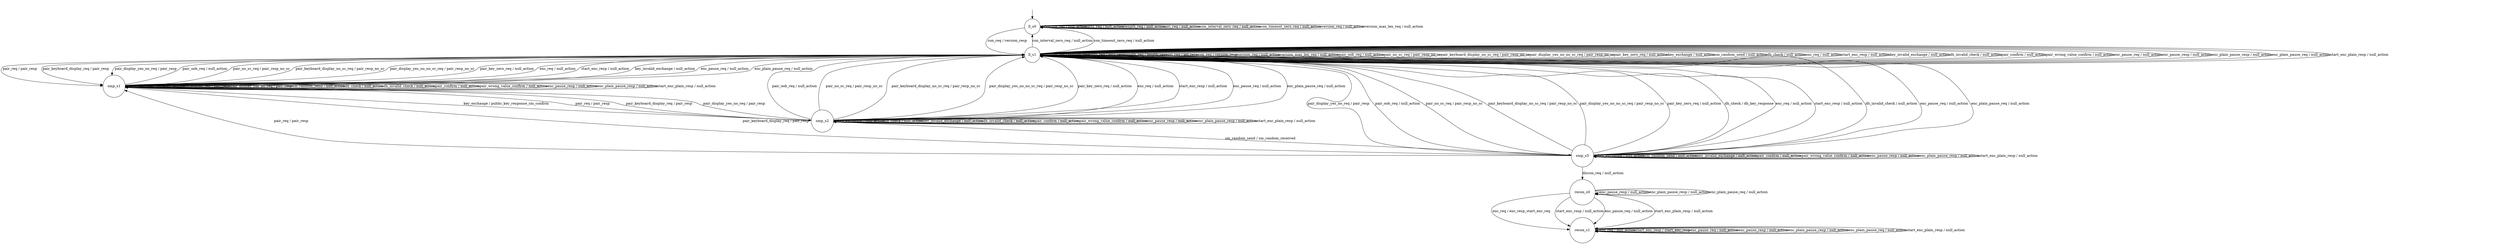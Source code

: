 digraph g {
__start0 [label="" shape="none"];

	ll_s0 [shape="circle" label="ll_s0"];
	ll_s1 [shape="circle" label="ll_s1"];
	smp_s1 [shape="circle" label="smp_s1"];
	smp_s2 [shape="circle" label="smp_s2"];
	smp_s3 [shape="circle" label="smp_s3"];
	recon_s0 [shape="circle" label="recon_s0"];
	recon_s1 [shape="circle" label="recon_s1"];

	ll_s0 -> ll_s0 [label="feature_req / null_action"];
	ll_s0 -> ll_s0 [label="mtu_req / null_action"];
	ll_s0 -> ll_s0 [label="length_req / null_action"];
	ll_s0 -> ll_s0 [label="pri_req / null_action"];
	ll_s0 -> ll_s1 [label="con_req / version_resp"];
	ll_s0 -> ll_s0 [label="con_interval_zero_req / null_action"];
	ll_s0 -> ll_s0 [label="con_timeout_zero_req / null_action"];
	ll_s0 -> ll_s0 [label="version_req / null_action"];
	ll_s0 -> ll_s0 [label="version_max_len_req / null_action"];

	ll_s1 -> ll_s1 [label="feature_req / feature_resp"];
	ll_s1 -> ll_s1 [label="mtu_req / mtu_resp"];
	ll_s1 -> ll_s1 [label="length_req / length_resp"];
	ll_s1 -> ll_s1 [label="pri_req / pri_resp"];
	ll_s1 -> ll_s1 [label="con_req / version_resp"];
	ll_s1 -> ll_s0 [label="con_interval_zero_req / null_action"];
	ll_s1 -> ll_s0 [label="con_timeout_zero_req / null_action"];
	ll_s1 -> ll_s1 [label="version_req / null_action"];
	ll_s1 -> ll_s1 [label="version_max_len_req / null_action"];
	ll_s1 -> smp_s1 [label="pair_req / pair_resp"];
	ll_s1 -> smp_s1 [label="pair_keyboard_display_req / pair_resp"];
	ll_s1 -> smp_s1 [label="pair_display_yes_no_req / pair_resp"];
	ll_s1 -> ll_s1 [label="pair_oob_req / null_action"];
	ll_s1 -> ll_s1 [label="pair_no_sc_req / pair_resp_no_sc"];
	ll_s1 -> ll_s1 [label="pair_keyboard_display_no_sc_req / pair_resp_no_sc"];
	ll_s1 -> ll_s1 [label="pair_display_yes_no_no_sc_req / pair_resp_no_sc"];
	ll_s1 -> ll_s1 [label="pair_key_zero_req / null_action"];
	ll_s1 -> ll_s1 [label="key_exchange / null_action"];
	ll_s1 -> ll_s1 [label="sm_random_send / null_action"];
	ll_s1 -> ll_s1 [label="dh_check / null_action"];
	ll_s1 -> ll_s1 [label="enc_req / null_action"];
	ll_s1 -> ll_s1 [label="start_enc_resp / null_action"];
	ll_s1 -> ll_s1 [label="key_invalid_exchange / null_action"];
	ll_s1 -> ll_s1 [label="dh_invalid_check / null_action"];
	ll_s1 -> ll_s1 [label="pair_confirm / null_action"];
	ll_s1 -> ll_s1 [label="pair_wrong_value_confirm / null_action"];
	ll_s1 -> ll_s1 [label="enc_pause_req / null_action"];
	ll_s1 -> ll_s1 [label="enc_pause_resp / null_action"];
	ll_s1 -> ll_s1 [label="enc_plain_pause_resp / null_action"];
	ll_s1 -> ll_s1 [label="enc_plain_pause_req / null_action"];
	ll_s1 -> ll_s1 [label="start_enc_plain_resp / null_action"];

	smp_s1 -> smp_s1 [label="pair_req / pair_resp"];
	smp_s1 -> smp_s1 [label="pair_keyboard_display_req / pair_resp"];
	smp_s1 -> smp_s1 [label="pair_display_yes_no_req / pair_resp"];
	smp_s1 -> ll_s1 [label="pair_oob_req / null_action"];
	smp_s1 -> ll_s1 [label="pair_no_sc_req / pair_resp_no_sc"];
	smp_s1 -> ll_s1 [label="pair_keyboard_display_no_sc_req / pair_resp_no_sc"];
	smp_s1 -> ll_s1 [label="pair_display_yes_no_no_sc_req / pair_resp_no_sc"];
	smp_s1 -> ll_s1 [label="pair_key_zero_req / null_action"];
	smp_s1 -> smp_s2 [label="key_exchange / public_key_response_sm_confirm"];
	smp_s1 -> smp_s1 [label="sm_random_send / null_action"];
	smp_s1 -> smp_s1 [label="dh_check / null_action"];
	smp_s1 -> ll_s1 [label="enc_req / null_action"];
	smp_s1 -> ll_s1 [label="start_enc_resp / null_action"];
	smp_s1 -> ll_s1 [label="key_invalid_exchange / null_action"];
	smp_s1 -> smp_s1 [label="dh_invalid_check / null_action"];
	smp_s1 -> smp_s1 [label="pair_confirm / null_action"];
	smp_s1 -> smp_s1 [label="pair_wrong_value_confirm / null_action"];
	smp_s1 -> ll_s1 [label="enc_pause_req / null_action"];
	smp_s1 -> smp_s1 [label="enc_pause_resp / null_action"];
	smp_s1 -> smp_s1 [label="enc_plain_pause_resp / null_action"];
	smp_s1 -> ll_s1 [label="enc_plain_pause_req / null_action"];
	smp_s1 -> smp_s1 [label="start_enc_plain_resp / null_action"];

	smp_s2 -> smp_s1 [label="pair_req / pair_resp"];
	smp_s2 -> smp_s1 [label="pair_keyboard_display_req / pair_resp"];
	smp_s2 -> smp_s1 [label="pair_display_yes_no_req / pair_resp"];
	smp_s2 -> ll_s1 [label="pair_oob_req / null_action"];
	smp_s2 -> ll_s1 [label="pair_no_sc_req / pair_resp_no_sc"];
	smp_s2 -> ll_s1 [label="pair_keyboard_display_no_sc_req / pair_resp_no_sc"];
	smp_s2 -> ll_s1 [label="pair_display_yes_no_no_sc_req / pair_resp_no_sc"];
	smp_s2 -> ll_s1 [label="pair_key_zero_req / null_action"];
	smp_s2 -> smp_s2 [label="key_exchange / null_action"];
	smp_s2 -> smp_s3 [label="sm_random_send / sm_random_received"];
	smp_s2 -> smp_s2 [label="dh_check / null_action"];
	smp_s2 -> ll_s1 [label="enc_req / null_action"];
	smp_s2 -> ll_s1 [label="start_enc_resp / null_action"];
	smp_s2 -> smp_s2 [label="key_invalid_exchange / null_action"];
	smp_s2 -> smp_s2 [label="dh_invalid_check / null_action"];
	smp_s2 -> smp_s2 [label="pair_confirm / null_action"];
	smp_s2 -> smp_s2 [label="pair_wrong_value_confirm / null_action"];
	smp_s2 -> ll_s1 [label="enc_pause_req / null_action"];
	smp_s2 -> smp_s2 [label="enc_pause_resp / null_action"];
	smp_s2 -> smp_s2 [label="enc_plain_pause_resp / null_action"];
	smp_s2 -> ll_s1 [label="enc_plain_pause_req / null_action"];
	smp_s2 -> smp_s2 [label="start_enc_plain_resp / null_action"];

	smp_s3 -> smp_s1 [label="pair_req / pair_resp"];
	smp_s3 -> smp_s1 [label="pair_keyboard_display_req / pair_resp"];
	smp_s3 -> ll_s1 [label="pair_display_yes_no_req / pair_resp"];
	smp_s3 -> ll_s1 [label="pair_oob_req / null_action"];
	smp_s3 -> ll_s1 [label="pair_no_sc_req / pair_resp_no_sc"];
	smp_s3 -> ll_s1 [label="pair_keyboard_display_no_sc_req / pair_resp_no_sc"];
	smp_s3 -> ll_s1 [label="pair_display_yes_no_no_sc_req / pair_resp_no_sc"];
	smp_s3 -> ll_s1 [label="pair_key_zero_req / null_action"];
	smp_s3 -> smp_s3 [label="key_exchange / null_action"];
	smp_s3 -> smp_s3 [label="sm_random_send / null_action"];
	smp_s3 -> ll_s1 [label="dh_check / dh_key_response"];
	smp_s3 -> ll_s1 [label="enc_req / null_action"];
	smp_s3 -> ll_s1 [label="start_enc_resp / null_action"];
	smp_s3 -> smp_s3 [label="key_invalid_exchange / null_action"];
	smp_s3 -> ll_s1 [label="dh_invalid_check / null_action"];
	smp_s3 -> smp_s3 [label="pair_confirm / null_action"];
	smp_s3 -> smp_s3 [label="pair_wrong_value_confirm / null_action"];
	smp_s3 -> ll_s1 [label="enc_pause_req / null_action"];
	smp_s3 -> smp_s3 [label="enc_pause_resp / null_action"];
	smp_s3 -> smp_s3 [label="enc_plain_pause_resp / null_action"];
	smp_s3 -> ll_s1 [label="enc_plain_pause_req / null_action"];
	smp_s3 -> smp_s3 [label="start_enc_plain_resp / null_action"];
	smp_s3 -> recon_s0 [label="discon_req / null_action"];

	recon_s0 -> recon_s1 [label="enc_req / enc_resp_start_enc_req"];
	recon_s0 -> recon_s1 [label="start_enc_resp / null_action"];
	recon_s0 -> recon_s1 [label="enc_pause_req / null_action"];
	recon_s0 -> recon_s0 [label="enc_pause_resp / null_action"];
	recon_s0 -> recon_s0 [label="enc_plain_pause_resp / null_action"];
	recon_s0 -> recon_s0 [label="enc_plain_pause_req / null_action"];
	recon_s0 -> recon_s1 [label="start_enc_plain_resp / null_action"];

	recon_s1 -> recon_s1 [label="enc_req / null_action"];
	recon_s1 -> recon_s1 [label="start_enc_resp / start_enc_resp"];
	recon_s1 -> recon_s1 [label="enc_pause_req / null_action"];
	recon_s1 -> recon_s1 [label="enc_pause_resp / null_action"];
	recon_s1 -> recon_s1 [label="enc_plain_pause_resp / null_action"];
	recon_s1 -> recon_s1 [label="enc_plain_pause_req / null_action"];
	recon_s1 -> recon_s1 [label="start_enc_plain_resp / null_action"];

__start0 -> ll_s0;
}
